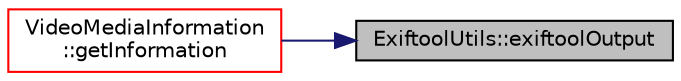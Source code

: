 digraph "ExiftoolUtils::exiftoolOutput"
{
 // LATEX_PDF_SIZE
  edge [fontname="Helvetica",fontsize="10",labelfontname="Helvetica",labelfontsize="10"];
  node [fontname="Helvetica",fontsize="10",shape=record];
  rankdir="RL";
  Node1 [label="ExiftoolUtils::exiftoolOutput",height=0.2,width=0.4,color="black", fillcolor="grey75", style="filled", fontcolor="black",tooltip=" "];
  Node1 -> Node2 [dir="back",color="midnightblue",fontsize="10",style="solid",fontname="Helvetica"];
  Node2 [label="VideoMediaInformation\l::getInformation",height=0.2,width=0.4,color="red", fillcolor="white", style="filled",URL="$class_video_media_information.html#aff55ed26988978d5c685119f7ecda2ca",tooltip=" "];
}
